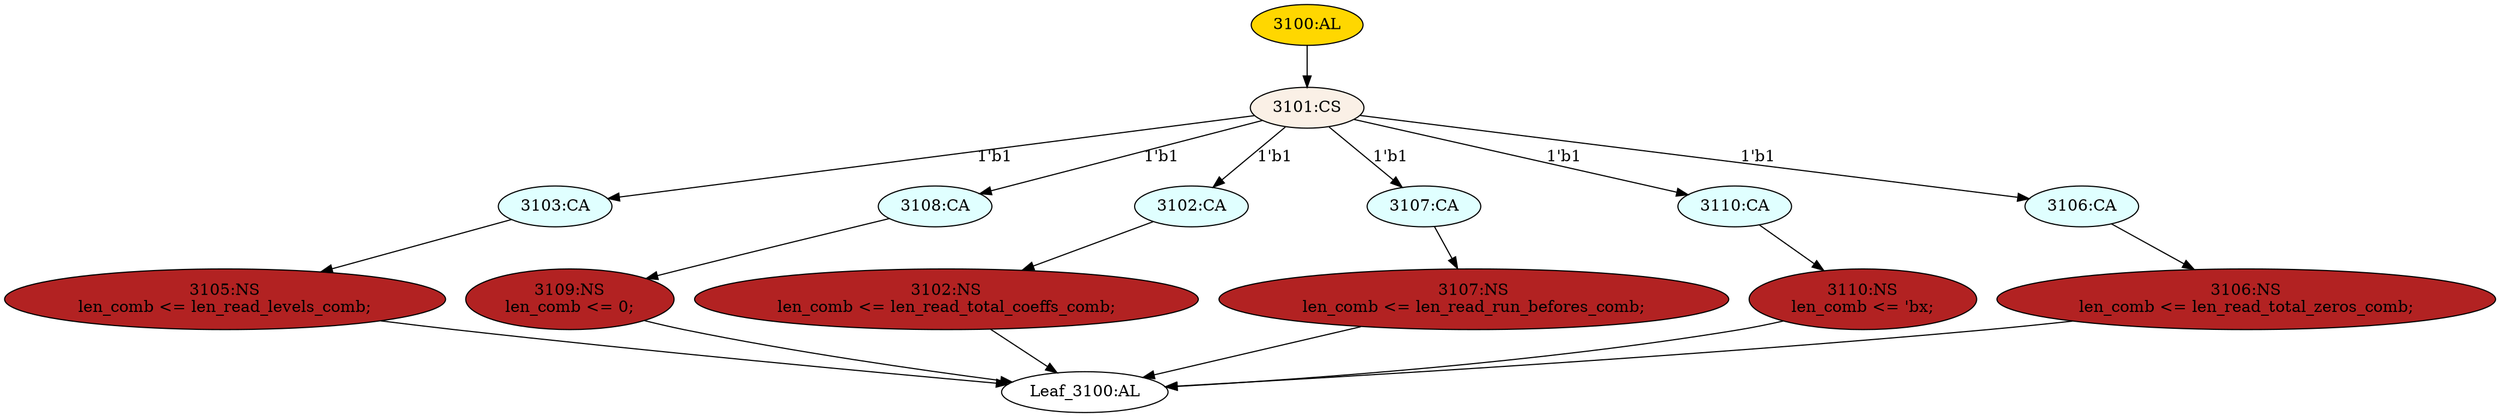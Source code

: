 strict digraph "compose( ,  )" {
	node [label="\N"];
	"3106:NS"	 [ast="<pyverilog.vparser.ast.NonblockingSubstitution object at 0x7f204cea3210>",
		fillcolor=firebrick,
		label="3106:NS
len_comb <= len_read_total_zeros_comb;",
		statements="[<pyverilog.vparser.ast.NonblockingSubstitution object at 0x7f204cea3210>]",
		style=filled,
		typ=NonblockingSubstitution];
	"Leaf_3100:AL"	 [def_var="['len_comb']",
		label="Leaf_3100:AL"];
	"3106:NS" -> "Leaf_3100:AL"	 [cond="[]",
		lineno=None];
	"3103:CA"	 [ast="<pyverilog.vparser.ast.Case object at 0x7f204ce9ed50>",
		fillcolor=lightcyan,
		label="3103:CA",
		statements="[]",
		style=filled,
		typ=Case];
	"3105:NS"	 [ast="<pyverilog.vparser.ast.NonblockingSubstitution object at 0x7f204ce9ef50>",
		fillcolor=firebrick,
		label="3105:NS
len_comb <= len_read_levels_comb;",
		statements="[<pyverilog.vparser.ast.NonblockingSubstitution object at 0x7f204ce9ef50>]",
		style=filled,
		typ=NonblockingSubstitution];
	"3103:CA" -> "3105:NS"	 [cond="[]",
		lineno=None];
	"3102:NS"	 [ast="<pyverilog.vparser.ast.NonblockingSubstitution object at 0x7f204ce9ead0>",
		fillcolor=firebrick,
		label="3102:NS
len_comb <= len_read_total_coeffs_comb;",
		statements="[<pyverilog.vparser.ast.NonblockingSubstitution object at 0x7f204ce9ead0>]",
		style=filled,
		typ=NonblockingSubstitution];
	"3102:NS" -> "Leaf_3100:AL"	 [cond="[]",
		lineno=None];
	"3101:CS"	 [ast="<pyverilog.vparser.ast.CaseStatement object at 0x7f204cea3850>",
		fillcolor=linen,
		label="3101:CS",
		statements="[]",
		style=filled,
		typ=CaseStatement];
	"3101:CS" -> "3103:CA"	 [cond="[]",
		label="1'b1",
		lineno=3101];
	"3108:CA"	 [ast="<pyverilog.vparser.ast.Case object at 0x7f204cea35d0>",
		fillcolor=lightcyan,
		label="3108:CA",
		statements="[]",
		style=filled,
		typ=Case];
	"3101:CS" -> "3108:CA"	 [cond="[]",
		label="1'b1",
		lineno=3101];
	"3102:CA"	 [ast="<pyverilog.vparser.ast.Case object at 0x7f204ce9e990>",
		fillcolor=lightcyan,
		label="3102:CA",
		statements="[]",
		style=filled,
		typ=Case];
	"3101:CS" -> "3102:CA"	 [cond="[]",
		label="1'b1",
		lineno=3101];
	"3107:CA"	 [ast="<pyverilog.vparser.ast.Case object at 0x7f204cea3350>",
		fillcolor=lightcyan,
		label="3107:CA",
		statements="[]",
		style=filled,
		typ=Case];
	"3101:CS" -> "3107:CA"	 [cond="[]",
		label="1'b1",
		lineno=3101];
	"3110:CA"	 [ast="<pyverilog.vparser.ast.Case object at 0x7f204cea3890>",
		fillcolor=lightcyan,
		label="3110:CA",
		statements="[]",
		style=filled,
		typ=Case];
	"3101:CS" -> "3110:CA"	 [cond="[]",
		label="1'b1",
		lineno=3101];
	"3106:CA"	 [ast="<pyverilog.vparser.ast.Case object at 0x7f204cea30d0>",
		fillcolor=lightcyan,
		label="3106:CA",
		statements="[]",
		style=filled,
		typ=Case];
	"3101:CS" -> "3106:CA"	 [cond="[]",
		label="1'b1",
		lineno=3101];
	"3107:NS"	 [ast="<pyverilog.vparser.ast.NonblockingSubstitution object at 0x7f204cea3490>",
		fillcolor=firebrick,
		label="3107:NS
len_comb <= len_read_run_befores_comb;",
		statements="[<pyverilog.vparser.ast.NonblockingSubstitution object at 0x7f204cea3490>]",
		style=filled,
		typ=NonblockingSubstitution];
	"3107:NS" -> "Leaf_3100:AL"	 [cond="[]",
		lineno=None];
	"3109:NS"	 [ast="<pyverilog.vparser.ast.NonblockingSubstitution object at 0x7f204cea37d0>",
		fillcolor=firebrick,
		label="3109:NS
len_comb <= 0;",
		statements="[<pyverilog.vparser.ast.NonblockingSubstitution object at 0x7f204cea37d0>]",
		style=filled,
		typ=NonblockingSubstitution];
	"3109:NS" -> "Leaf_3100:AL"	 [cond="[]",
		lineno=None];
	"3100:AL"	 [ast="<pyverilog.vparser.ast.Always object at 0x7f204ce9e810>",
		clk_sens=False,
		fillcolor=gold,
		label="3100:AL",
		sens="['len_read_total_zeros_comb', 'len_read_run_befores_comb', 'len_read_levels_comb', 'len_read_total_coeffs_comb']",
		statements="[]",
		style=filled,
		typ=Always,
		use_var="['len_read_total_zeros_comb', 'len_read_run_befores_comb', 'len_read_levels_comb', 'len_read_total_coeffs_comb']"];
	"3100:AL" -> "3101:CS"	 [cond="[]",
		lineno=None];
	"3108:CA" -> "3109:NS"	 [cond="[]",
		lineno=None];
	"3110:NS"	 [ast="<pyverilog.vparser.ast.NonblockingSubstitution object at 0x7f204cea3990>",
		fillcolor=firebrick,
		label="3110:NS
len_comb <= 'bx;",
		statements="[<pyverilog.vparser.ast.NonblockingSubstitution object at 0x7f204cea3990>]",
		style=filled,
		typ=NonblockingSubstitution];
	"3110:NS" -> "Leaf_3100:AL"	 [cond="[]",
		lineno=None];
	"3102:CA" -> "3102:NS"	 [cond="[]",
		lineno=None];
	"3107:CA" -> "3107:NS"	 [cond="[]",
		lineno=None];
	"3105:NS" -> "Leaf_3100:AL"	 [cond="[]",
		lineno=None];
	"3110:CA" -> "3110:NS"	 [cond="[]",
		lineno=None];
	"3106:CA" -> "3106:NS"	 [cond="[]",
		lineno=None];
}
